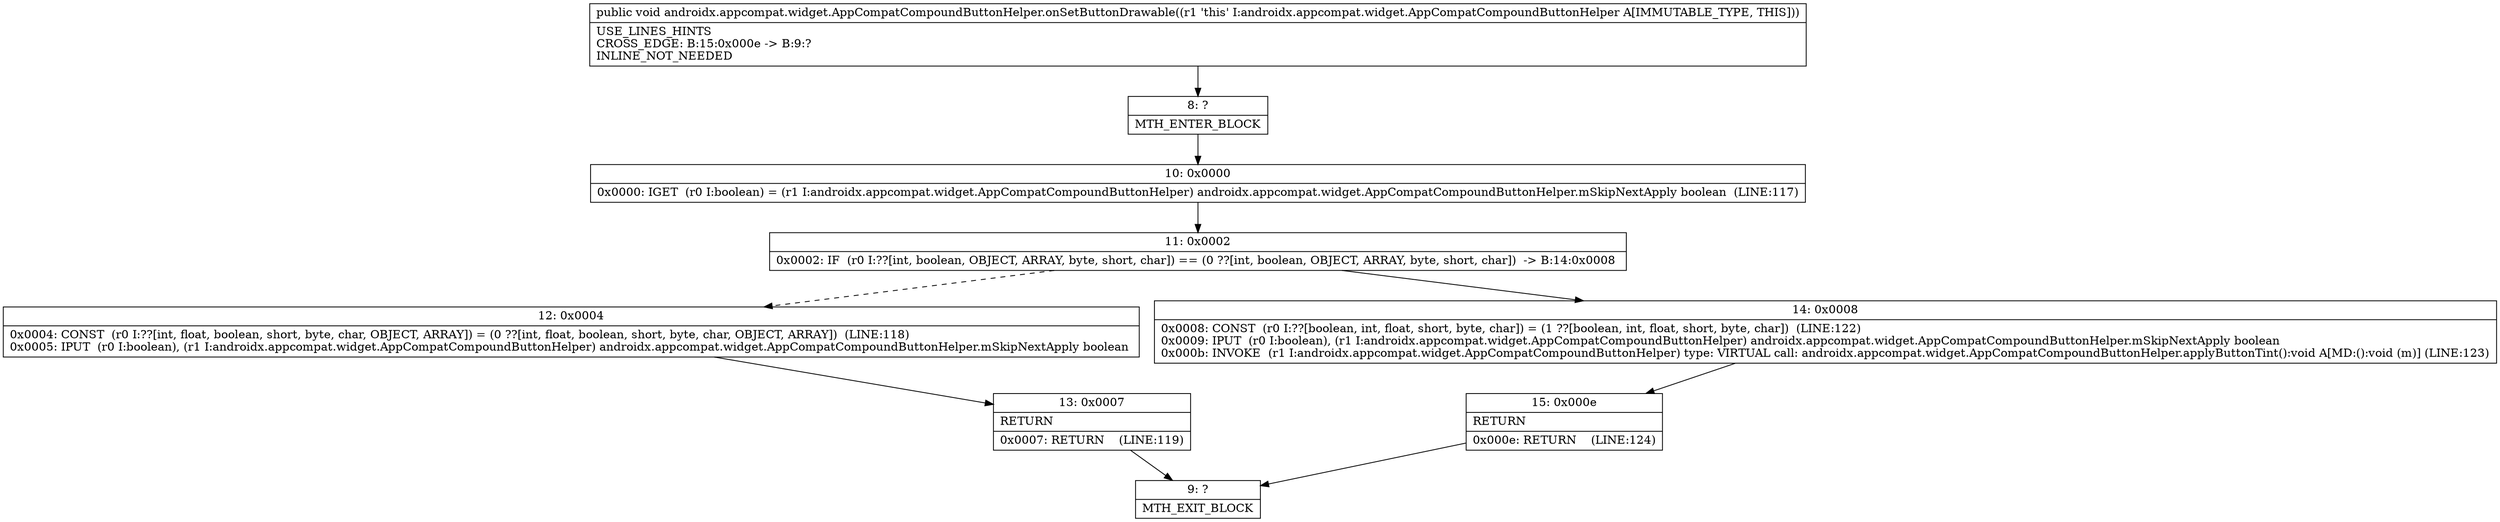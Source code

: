 digraph "CFG forandroidx.appcompat.widget.AppCompatCompoundButtonHelper.onSetButtonDrawable()V" {
Node_8 [shape=record,label="{8\:\ ?|MTH_ENTER_BLOCK\l}"];
Node_10 [shape=record,label="{10\:\ 0x0000|0x0000: IGET  (r0 I:boolean) = (r1 I:androidx.appcompat.widget.AppCompatCompoundButtonHelper) androidx.appcompat.widget.AppCompatCompoundButtonHelper.mSkipNextApply boolean  (LINE:117)\l}"];
Node_11 [shape=record,label="{11\:\ 0x0002|0x0002: IF  (r0 I:??[int, boolean, OBJECT, ARRAY, byte, short, char]) == (0 ??[int, boolean, OBJECT, ARRAY, byte, short, char])  \-\> B:14:0x0008 \l}"];
Node_12 [shape=record,label="{12\:\ 0x0004|0x0004: CONST  (r0 I:??[int, float, boolean, short, byte, char, OBJECT, ARRAY]) = (0 ??[int, float, boolean, short, byte, char, OBJECT, ARRAY])  (LINE:118)\l0x0005: IPUT  (r0 I:boolean), (r1 I:androidx.appcompat.widget.AppCompatCompoundButtonHelper) androidx.appcompat.widget.AppCompatCompoundButtonHelper.mSkipNextApply boolean \l}"];
Node_13 [shape=record,label="{13\:\ 0x0007|RETURN\l|0x0007: RETURN    (LINE:119)\l}"];
Node_9 [shape=record,label="{9\:\ ?|MTH_EXIT_BLOCK\l}"];
Node_14 [shape=record,label="{14\:\ 0x0008|0x0008: CONST  (r0 I:??[boolean, int, float, short, byte, char]) = (1 ??[boolean, int, float, short, byte, char])  (LINE:122)\l0x0009: IPUT  (r0 I:boolean), (r1 I:androidx.appcompat.widget.AppCompatCompoundButtonHelper) androidx.appcompat.widget.AppCompatCompoundButtonHelper.mSkipNextApply boolean \l0x000b: INVOKE  (r1 I:androidx.appcompat.widget.AppCompatCompoundButtonHelper) type: VIRTUAL call: androidx.appcompat.widget.AppCompatCompoundButtonHelper.applyButtonTint():void A[MD:():void (m)] (LINE:123)\l}"];
Node_15 [shape=record,label="{15\:\ 0x000e|RETURN\l|0x000e: RETURN    (LINE:124)\l}"];
MethodNode[shape=record,label="{public void androidx.appcompat.widget.AppCompatCompoundButtonHelper.onSetButtonDrawable((r1 'this' I:androidx.appcompat.widget.AppCompatCompoundButtonHelper A[IMMUTABLE_TYPE, THIS]))  | USE_LINES_HINTS\lCROSS_EDGE: B:15:0x000e \-\> B:9:?\lINLINE_NOT_NEEDED\l}"];
MethodNode -> Node_8;Node_8 -> Node_10;
Node_10 -> Node_11;
Node_11 -> Node_12[style=dashed];
Node_11 -> Node_14;
Node_12 -> Node_13;
Node_13 -> Node_9;
Node_14 -> Node_15;
Node_15 -> Node_9;
}

